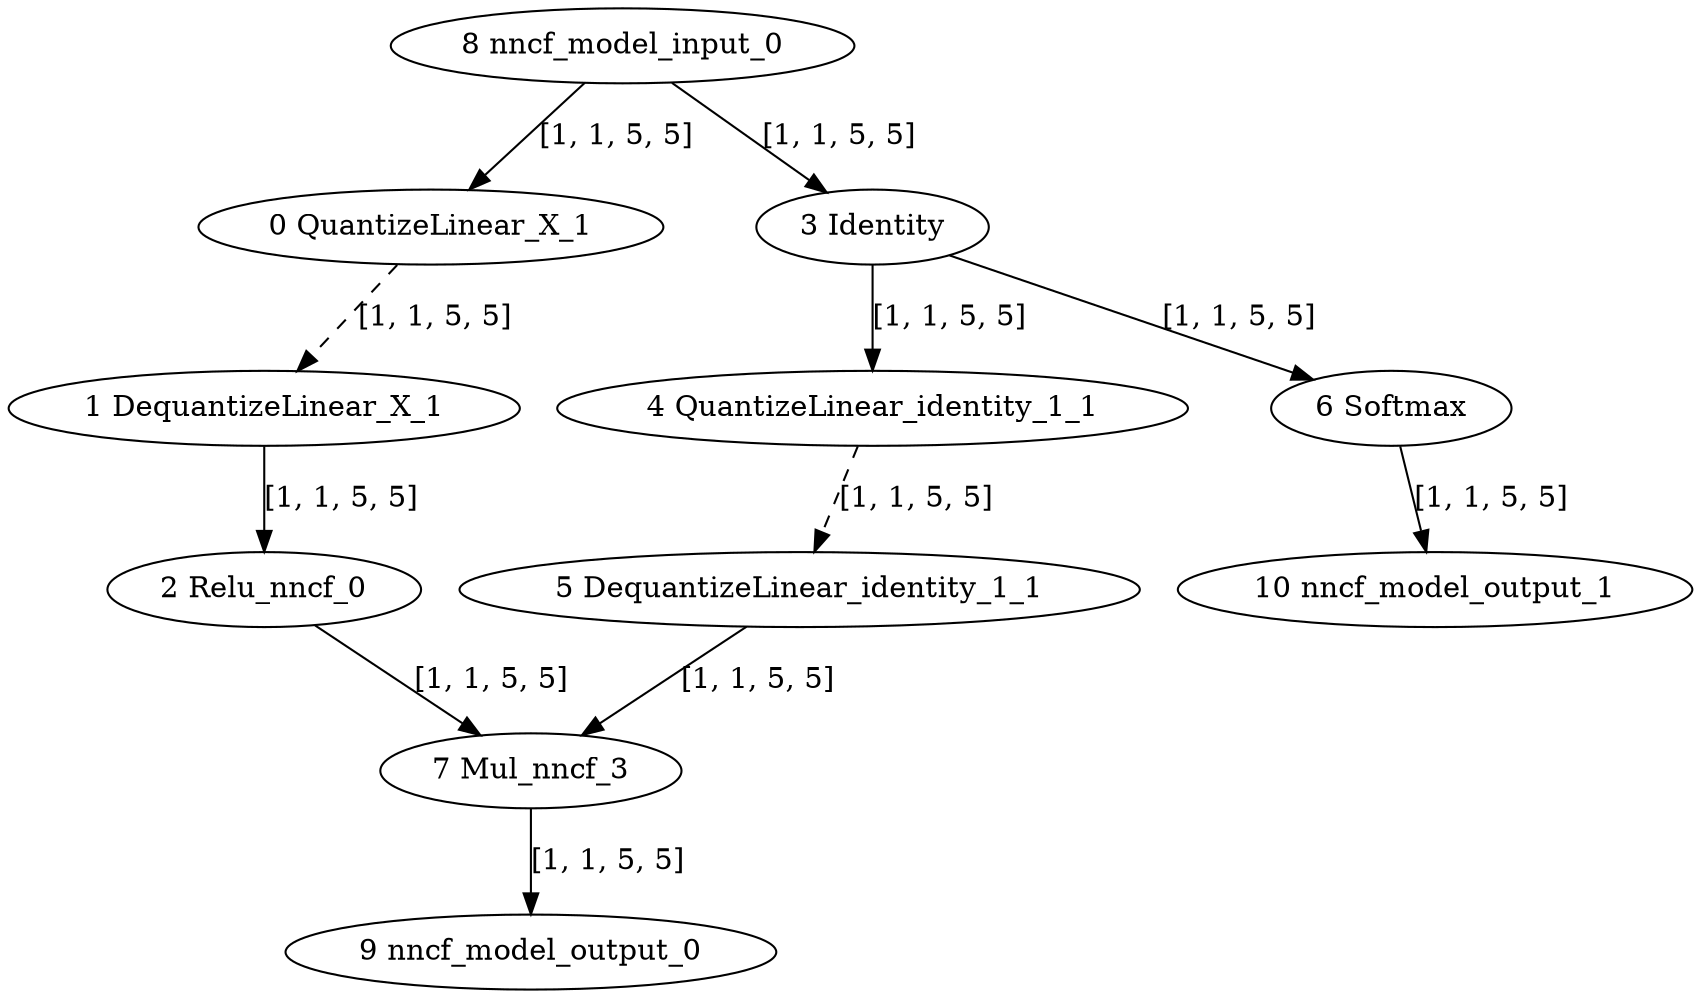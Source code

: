 strict digraph  {
"0 QuantizeLinear_X_1" [id=0, type=QuantizeLinear];
"1 DequantizeLinear_X_1" [id=1, type=DequantizeLinear];
"2 Relu_nncf_0" [id=2, type=Relu];
"3 Identity" [id=3, type=Identity];
"4 QuantizeLinear_identity_1_1" [id=4, type=QuantizeLinear];
"5 DequantizeLinear_identity_1_1" [id=5, type=DequantizeLinear];
"6 Softmax" [id=6, type=Softmax];
"7 Mul_nncf_3" [id=7, type=Mul];
"8 nncf_model_input_0" [id=8, type=nncf_model_input];
"9 nncf_model_output_0" [id=9, type=nncf_model_output];
"10 nncf_model_output_1" [id=10, type=nncf_model_output];
"0 QuantizeLinear_X_1" -> "1 DequantizeLinear_X_1"  [label="[1, 1, 5, 5]", style=dashed];
"1 DequantizeLinear_X_1" -> "2 Relu_nncf_0"  [label="[1, 1, 5, 5]", style=solid];
"2 Relu_nncf_0" -> "7 Mul_nncf_3"  [label="[1, 1, 5, 5]", style=solid];
"3 Identity" -> "4 QuantizeLinear_identity_1_1"  [label="[1, 1, 5, 5]", style=solid];
"3 Identity" -> "6 Softmax"  [label="[1, 1, 5, 5]", style=solid];
"4 QuantizeLinear_identity_1_1" -> "5 DequantizeLinear_identity_1_1"  [label="[1, 1, 5, 5]", style=dashed];
"5 DequantizeLinear_identity_1_1" -> "7 Mul_nncf_3"  [label="[1, 1, 5, 5]", style=solid];
"6 Softmax" -> "10 nncf_model_output_1"  [label="[1, 1, 5, 5]", style=solid];
"7 Mul_nncf_3" -> "9 nncf_model_output_0"  [label="[1, 1, 5, 5]", style=solid];
"8 nncf_model_input_0" -> "0 QuantizeLinear_X_1"  [label="[1, 1, 5, 5]", style=solid];
"8 nncf_model_input_0" -> "3 Identity"  [label="[1, 1, 5, 5]", style=solid];
}
